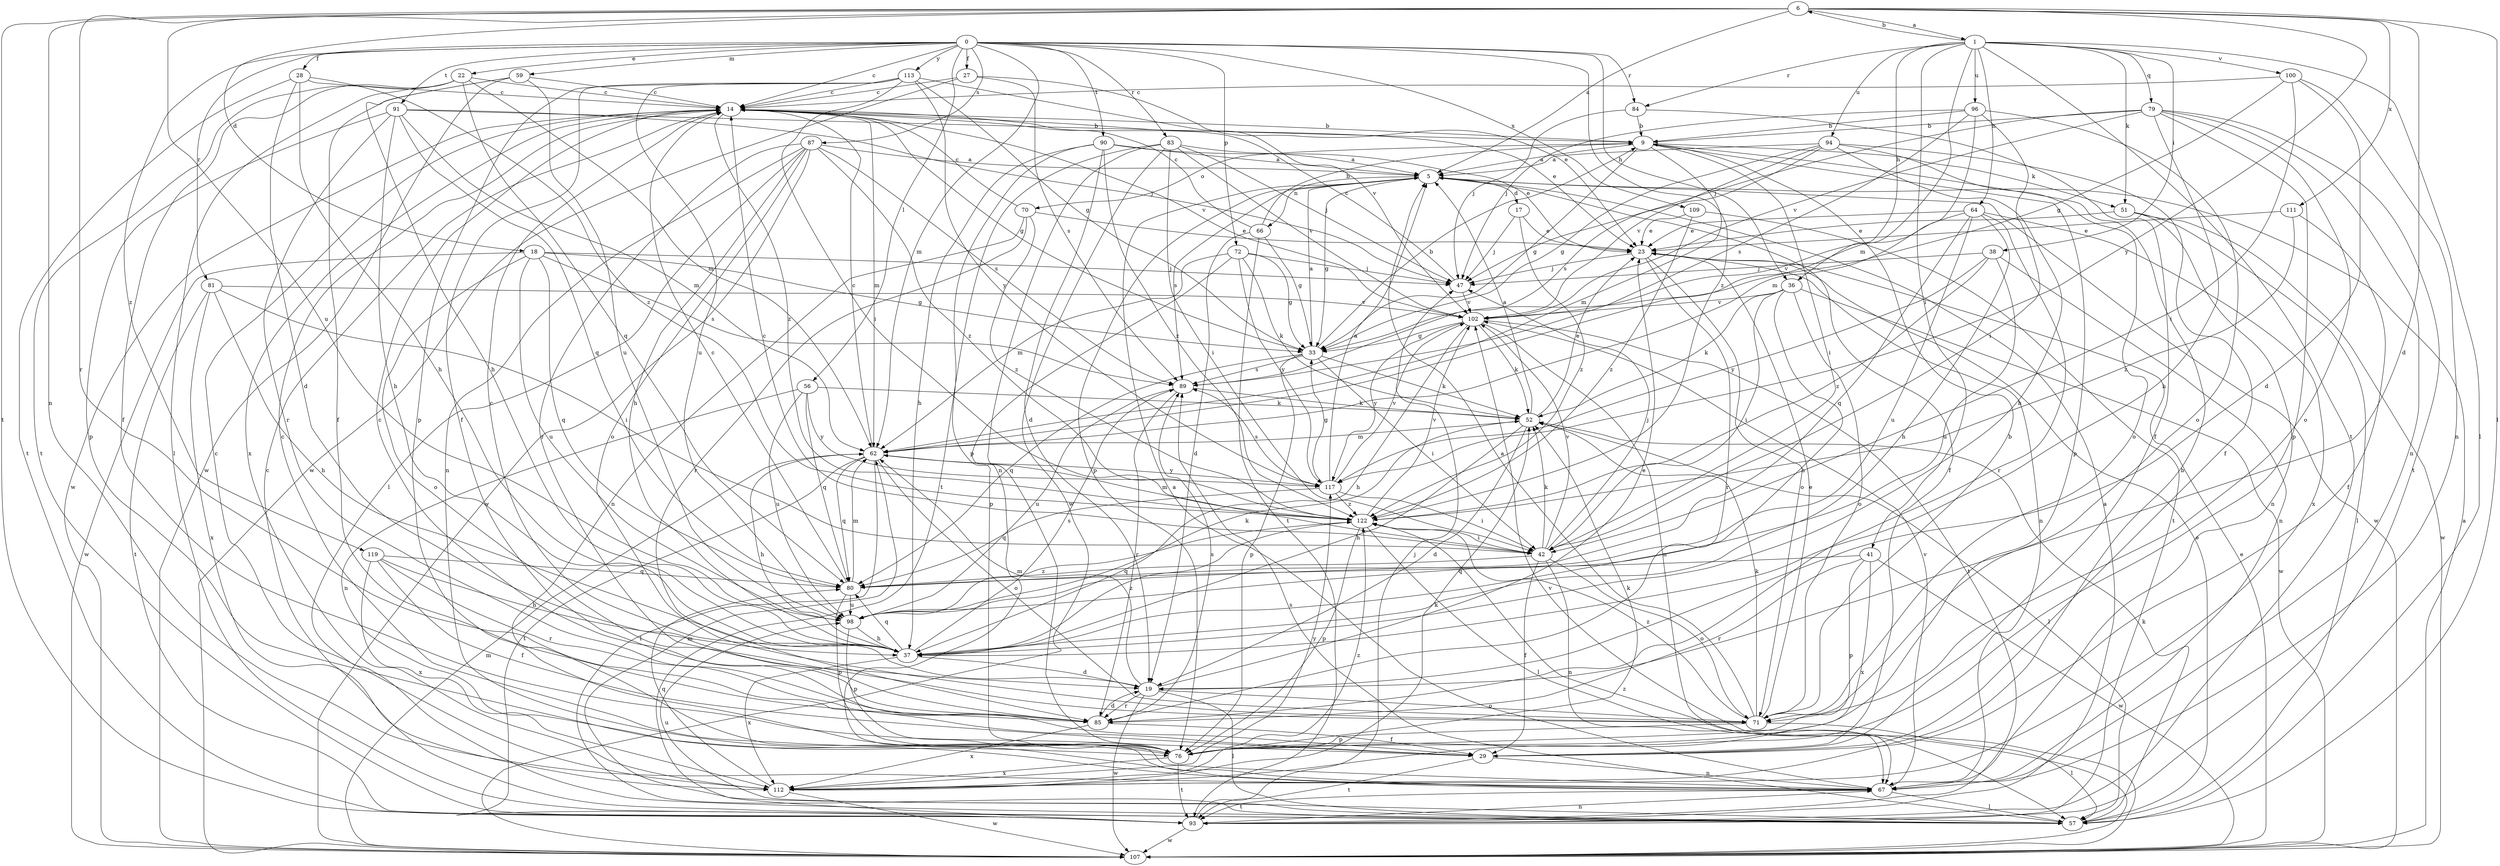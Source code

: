 strict digraph  {
0;
1;
5;
6;
9;
14;
17;
18;
19;
22;
23;
27;
28;
29;
33;
36;
37;
38;
41;
42;
47;
51;
52;
56;
57;
59;
62;
64;
66;
67;
70;
71;
72;
76;
79;
80;
81;
83;
84;
85;
87;
89;
90;
91;
93;
94;
96;
98;
100;
102;
107;
109;
111;
112;
113;
117;
119;
122;
0 -> 14  [label=c];
0 -> 22  [label=e];
0 -> 27  [label=f];
0 -> 28  [label=f];
0 -> 36  [label=h];
0 -> 56  [label=l];
0 -> 59  [label=m];
0 -> 62  [label=m];
0 -> 72  [label=p];
0 -> 81  [label=r];
0 -> 83  [label=r];
0 -> 84  [label=r];
0 -> 87  [label=s];
0 -> 90  [label=t];
0 -> 91  [label=t];
0 -> 109  [label=x];
0 -> 113  [label=y];
0 -> 119  [label=z];
0 -> 122  [label=z];
1 -> 6  [label=b];
1 -> 36  [label=h];
1 -> 38  [label=i];
1 -> 41  [label=i];
1 -> 51  [label=k];
1 -> 57  [label=l];
1 -> 62  [label=m];
1 -> 64  [label=n];
1 -> 79  [label=q];
1 -> 84  [label=r];
1 -> 93  [label=t];
1 -> 94  [label=u];
1 -> 96  [label=u];
1 -> 100  [label=v];
5 -> 17  [label=d];
5 -> 29  [label=f];
5 -> 33  [label=g];
5 -> 66  [label=n];
5 -> 76  [label=p];
5 -> 89  [label=s];
5 -> 107  [label=w];
6 -> 1  [label=a];
6 -> 5  [label=a];
6 -> 18  [label=d];
6 -> 19  [label=d];
6 -> 57  [label=l];
6 -> 67  [label=n];
6 -> 85  [label=r];
6 -> 93  [label=t];
6 -> 98  [label=u];
6 -> 111  [label=x];
6 -> 117  [label=y];
9 -> 5  [label=a];
9 -> 33  [label=g];
9 -> 42  [label=i];
9 -> 51  [label=k];
9 -> 62  [label=m];
9 -> 70  [label=o];
9 -> 76  [label=p];
14 -> 9  [label=b];
14 -> 23  [label=e];
14 -> 33  [label=g];
14 -> 62  [label=m];
14 -> 102  [label=v];
14 -> 107  [label=w];
14 -> 112  [label=x];
14 -> 122  [label=z];
17 -> 23  [label=e];
17 -> 47  [label=j];
17 -> 122  [label=z];
18 -> 33  [label=g];
18 -> 47  [label=j];
18 -> 71  [label=o];
18 -> 80  [label=q];
18 -> 89  [label=s];
18 -> 98  [label=u];
18 -> 107  [label=w];
19 -> 14  [label=c];
19 -> 23  [label=e];
19 -> 57  [label=l];
19 -> 62  [label=m];
19 -> 71  [label=o];
19 -> 85  [label=r];
19 -> 107  [label=w];
22 -> 14  [label=c];
22 -> 29  [label=f];
22 -> 57  [label=l];
22 -> 62  [label=m];
22 -> 80  [label=q];
22 -> 93  [label=t];
23 -> 47  [label=j];
23 -> 67  [label=n];
23 -> 71  [label=o];
23 -> 85  [label=r];
27 -> 14  [label=c];
27 -> 23  [label=e];
27 -> 89  [label=s];
27 -> 107  [label=w];
28 -> 14  [label=c];
28 -> 19  [label=d];
28 -> 37  [label=h];
28 -> 93  [label=t];
28 -> 122  [label=z];
29 -> 67  [label=n];
29 -> 93  [label=t];
33 -> 5  [label=a];
33 -> 9  [label=b];
33 -> 42  [label=i];
33 -> 52  [label=k];
33 -> 76  [label=p];
33 -> 80  [label=q];
33 -> 89  [label=s];
36 -> 37  [label=h];
36 -> 42  [label=i];
36 -> 52  [label=k];
36 -> 71  [label=o];
36 -> 102  [label=v];
36 -> 107  [label=w];
37 -> 19  [label=d];
37 -> 80  [label=q];
37 -> 89  [label=s];
37 -> 112  [label=x];
37 -> 122  [label=z];
38 -> 47  [label=j];
38 -> 67  [label=n];
38 -> 98  [label=u];
38 -> 117  [label=y];
38 -> 122  [label=z];
41 -> 76  [label=p];
41 -> 80  [label=q];
41 -> 85  [label=r];
41 -> 107  [label=w];
41 -> 112  [label=x];
42 -> 14  [label=c];
42 -> 29  [label=f];
42 -> 47  [label=j];
42 -> 52  [label=k];
42 -> 67  [label=n];
42 -> 71  [label=o];
42 -> 80  [label=q];
42 -> 102  [label=v];
47 -> 14  [label=c];
47 -> 102  [label=v];
51 -> 23  [label=e];
51 -> 57  [label=l];
51 -> 67  [label=n];
51 -> 107  [label=w];
52 -> 5  [label=a];
52 -> 19  [label=d];
52 -> 23  [label=e];
52 -> 37  [label=h];
52 -> 57  [label=l];
52 -> 62  [label=m];
56 -> 52  [label=k];
56 -> 67  [label=n];
56 -> 80  [label=q];
56 -> 98  [label=u];
56 -> 117  [label=y];
57 -> 14  [label=c];
57 -> 23  [label=e];
57 -> 52  [label=k];
57 -> 62  [label=m];
57 -> 89  [label=s];
57 -> 98  [label=u];
59 -> 14  [label=c];
59 -> 29  [label=f];
59 -> 37  [label=h];
59 -> 98  [label=u];
59 -> 107  [label=w];
62 -> 14  [label=c];
62 -> 37  [label=h];
62 -> 57  [label=l];
62 -> 71  [label=o];
62 -> 80  [label=q];
62 -> 93  [label=t];
62 -> 117  [label=y];
64 -> 23  [label=e];
64 -> 37  [label=h];
64 -> 80  [label=q];
64 -> 85  [label=r];
64 -> 98  [label=u];
64 -> 102  [label=v];
64 -> 112  [label=x];
66 -> 9  [label=b];
66 -> 14  [label=c];
66 -> 19  [label=d];
66 -> 33  [label=g];
66 -> 93  [label=t];
67 -> 5  [label=a];
67 -> 57  [label=l];
67 -> 93  [label=t];
67 -> 102  [label=v];
70 -> 14  [label=c];
70 -> 23  [label=e];
70 -> 67  [label=n];
70 -> 85  [label=r];
70 -> 122  [label=z];
71 -> 5  [label=a];
71 -> 9  [label=b];
71 -> 23  [label=e];
71 -> 52  [label=k];
71 -> 57  [label=l];
71 -> 76  [label=p];
71 -> 122  [label=z];
72 -> 33  [label=g];
72 -> 47  [label=j];
72 -> 52  [label=k];
72 -> 62  [label=m];
72 -> 76  [label=p];
72 -> 117  [label=y];
76 -> 14  [label=c];
76 -> 52  [label=k];
76 -> 93  [label=t];
76 -> 112  [label=x];
79 -> 9  [label=b];
79 -> 37  [label=h];
79 -> 47  [label=j];
79 -> 67  [label=n];
79 -> 71  [label=o];
79 -> 76  [label=p];
79 -> 93  [label=t];
79 -> 102  [label=v];
80 -> 14  [label=c];
80 -> 62  [label=m];
80 -> 76  [label=p];
80 -> 98  [label=u];
81 -> 37  [label=h];
81 -> 42  [label=i];
81 -> 93  [label=t];
81 -> 102  [label=v];
81 -> 112  [label=x];
83 -> 5  [label=a];
83 -> 42  [label=i];
83 -> 47  [label=j];
83 -> 67  [label=n];
83 -> 93  [label=t];
83 -> 102  [label=v];
83 -> 107  [label=w];
84 -> 9  [label=b];
84 -> 29  [label=f];
84 -> 47  [label=j];
85 -> 14  [label=c];
85 -> 19  [label=d];
85 -> 29  [label=f];
85 -> 89  [label=s];
85 -> 112  [label=x];
87 -> 5  [label=a];
87 -> 37  [label=h];
87 -> 57  [label=l];
87 -> 67  [label=n];
87 -> 71  [label=o];
87 -> 85  [label=r];
87 -> 89  [label=s];
87 -> 107  [label=w];
87 -> 122  [label=z];
89 -> 52  [label=k];
89 -> 85  [label=r];
89 -> 98  [label=u];
90 -> 5  [label=a];
90 -> 19  [label=d];
90 -> 23  [label=e];
90 -> 37  [label=h];
90 -> 76  [label=p];
90 -> 122  [label=z];
91 -> 9  [label=b];
91 -> 37  [label=h];
91 -> 47  [label=j];
91 -> 62  [label=m];
91 -> 76  [label=p];
91 -> 80  [label=q];
91 -> 85  [label=r];
93 -> 5  [label=a];
93 -> 47  [label=j];
93 -> 67  [label=n];
93 -> 107  [label=w];
94 -> 5  [label=a];
94 -> 29  [label=f];
94 -> 33  [label=g];
94 -> 37  [label=h];
94 -> 71  [label=o];
94 -> 89  [label=s];
94 -> 102  [label=v];
96 -> 9  [label=b];
96 -> 42  [label=i];
96 -> 47  [label=j];
96 -> 62  [label=m];
96 -> 71  [label=o];
96 -> 89  [label=s];
98 -> 37  [label=h];
98 -> 52  [label=k];
98 -> 76  [label=p];
98 -> 122  [label=z];
100 -> 14  [label=c];
100 -> 19  [label=d];
100 -> 33  [label=g];
100 -> 42  [label=i];
100 -> 67  [label=n];
102 -> 33  [label=g];
102 -> 37  [label=h];
102 -> 52  [label=k];
102 -> 67  [label=n];
102 -> 93  [label=t];
102 -> 117  [label=y];
107 -> 5  [label=a];
107 -> 23  [label=e];
107 -> 62  [label=m];
107 -> 102  [label=v];
107 -> 122  [label=z];
109 -> 23  [label=e];
109 -> 93  [label=t];
109 -> 122  [label=z];
111 -> 23  [label=e];
111 -> 29  [label=f];
111 -> 122  [label=z];
112 -> 9  [label=b];
112 -> 14  [label=c];
112 -> 52  [label=k];
112 -> 80  [label=q];
112 -> 107  [label=w];
112 -> 117  [label=y];
112 -> 122  [label=z];
113 -> 14  [label=c];
113 -> 29  [label=f];
113 -> 33  [label=g];
113 -> 42  [label=i];
113 -> 76  [label=p];
113 -> 98  [label=u];
113 -> 102  [label=v];
113 -> 117  [label=y];
117 -> 5  [label=a];
117 -> 33  [label=g];
117 -> 42  [label=i];
117 -> 80  [label=q];
117 -> 89  [label=s];
117 -> 102  [label=v];
117 -> 122  [label=z];
119 -> 29  [label=f];
119 -> 37  [label=h];
119 -> 80  [label=q];
119 -> 85  [label=r];
119 -> 112  [label=x];
122 -> 42  [label=i];
122 -> 57  [label=l];
122 -> 62  [label=m];
122 -> 76  [label=p];
122 -> 102  [label=v];
}
